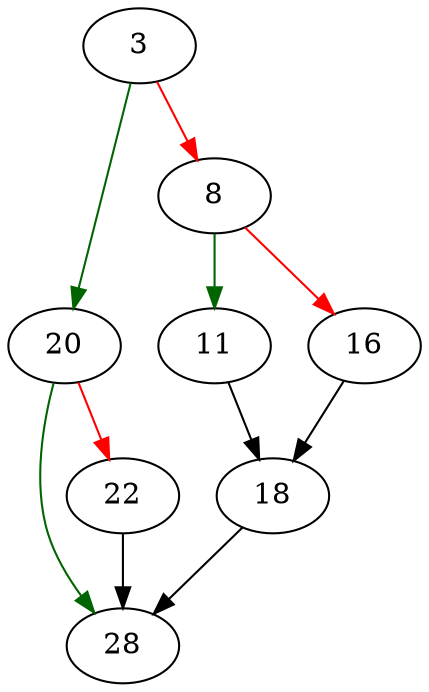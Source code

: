 strict digraph "print_wide_uint" {
	// Node definitions.
	3 [entry=true];
	20;
	8;
	11;
	16;
	18;
	28;
	22;

	// Edge definitions.
	3 -> 20 [
		color=darkgreen
		cond=true
	];
	3 -> 8 [
		color=red
		cond=false
	];
	20 -> 28 [
		color=darkgreen
		cond=true
	];
	20 -> 22 [
		color=red
		cond=false
	];
	8 -> 11 [
		color=darkgreen
		cond=true
	];
	8 -> 16 [
		color=red
		cond=false
	];
	11 -> 18;
	16 -> 18;
	18 -> 28;
	22 -> 28;
}
